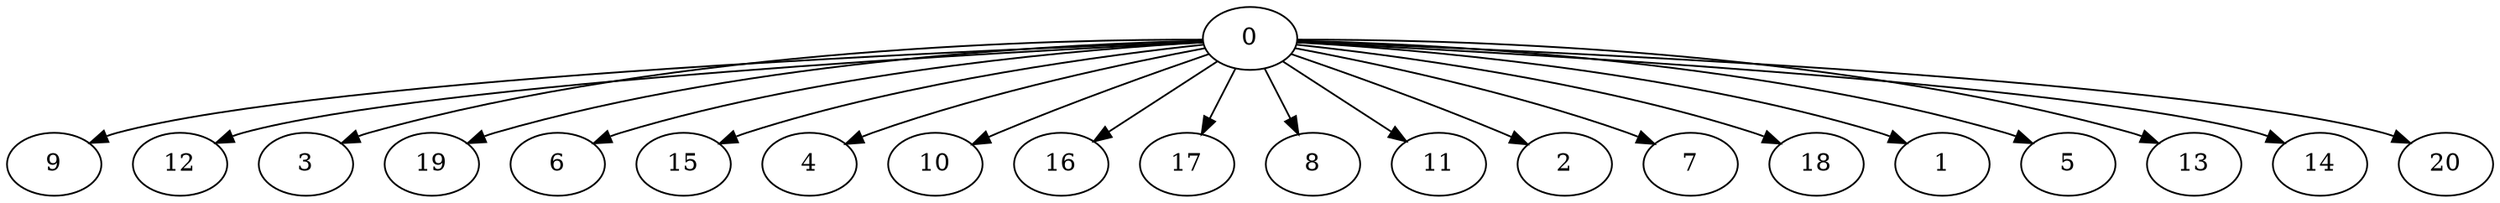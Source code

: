 digraph "Fork_Nodes_21_CCR_0.10_WeightType_Random#4" {
	graph ["Duplicate states"=0,
		GraphType=Fork,
		"Max states in OPEN"=0,
		Modes="120000ms; topo-ordered tasks, ; Pruning: task equivalence, fixed order ready list, ; F-value: ; Optimisation: best schedule length (\
SL) optimisation on equal, ",
		NumberOfTasks=21,
		"Pruned using list schedule length"=11052037,
		"States removed from OPEN"=0,
		TargetSystem="Homogeneous-6",
		"Time to schedule (ms)"=2991,
		"Total idle time"=254,
		"Total schedule length"=232,
		"Total sequential time"=1119,
		"Total states created"=16628944
	];
	0	["Finish time"=48,
		Processor=0,
		"Start time"=0,
		Weight=48];
	9	["Finish time"=144,
		Processor=0,
		"Start time"=48,
		Weight=96];
	0 -> 9	[Weight=3];
	12	["Finish time"=147,
		Processor=1,
		"Start time"=51,
		Weight=96];
	0 -> 12	[Weight=3];
	3	["Finish time"=194,
		Processor=2,
		"Start time"=108,
		Weight=86];
	0 -> 3	[Weight=4];
	19	["Finish time"=136,
		Processor=3,
		"Start time"=50,
		Weight=86];
	0 -> 19	[Weight=2];
	6	["Finish time"=224,
		Processor=4,
		"Start time"=147,
		Weight=77];
	0 -> 6	[Weight=8];
	15	["Finish time"=232,
		Processor=5,
		"Start time"=155,
		Weight=77];
	0 -> 15	[Weight=9];
	4	["Finish time"=108,
		Processor=2,
		"Start time"=51,
		Weight=57];
	0 -> 4	[Weight=3];
	10	["Finish time"=147,
		Processor=4,
		"Start time"=90,
		Weight=57];
	0 -> 10	[Weight=7];
	16	["Finish time"=155,
		Processor=5,
		"Start time"=98,
		Weight=57];
	0 -> 16	[Weight=7];
	17	["Finish time"=231,
		Processor=3,
		"Start time"=174,
		Weight=57];
	0 -> 17	[Weight=6];
	8	["Finish time"=98,
		Processor=5,
		"Start time"=50,
		Weight=48];
	0 -> 8	[Weight=2];
	11	["Finish time"=224,
		Processor=1,
		"Start time"=176,
		Weight=48];
	0 -> 11	[Weight=7];
	2	["Finish time"=174,
		Processor=3,
		"Start time"=136,
		Weight=38];
	0 -> 2	[Weight=4];
	7	["Finish time"=232,
		Processor=2,
		"Start time"=194,
		Weight=38];
	0 -> 7	[Weight=10];
	18	["Finish time"=90,
		Processor=4,
		"Start time"=52,
		Weight=38];
	0 -> 18	[Weight=4];
	1	["Finish time"=176,
		Processor=1,
		"Start time"=147,
		Weight=29];
	0 -> 1	[Weight=6];
	5	["Finish time"=230,
		Processor=0,
		"Start time"=201,
		Weight=29];
	0 -> 5	[Weight=8];
	13	["Finish time"=201,
		Processor=0,
		"Start time"=182,
		Weight=19];
	0 -> 13	[Weight=7];
	14	["Finish time"=163,
		Processor=0,
		"Start time"=144,
		Weight=19];
	0 -> 14	[Weight=6];
	20	["Finish time"=182,
		Processor=0,
		"Start time"=163,
		Weight=19];
	0 -> 20	[Weight=6];
}
